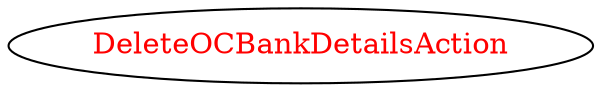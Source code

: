 digraph dependencyGraph {
 concentrate=true;
 ranksep="2.0";
 rankdir="LR"; 
 splines="ortho";
"DeleteOCBankDetailsAction" [fontcolor="red"];
}
